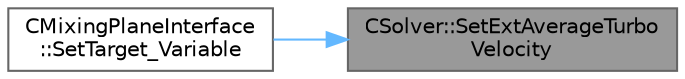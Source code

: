 digraph "CSolver::SetExtAverageTurboVelocity"
{
 // LATEX_PDF_SIZE
  bgcolor="transparent";
  edge [fontname=Helvetica,fontsize=10,labelfontname=Helvetica,labelfontsize=10];
  node [fontname=Helvetica,fontsize=10,shape=box,height=0.2,width=0.4];
  rankdir="RL";
  Node1 [id="Node000001",label="CSolver::SetExtAverageTurbo\lVelocity",height=0.2,width=0.4,color="gray40", fillcolor="grey60", style="filled", fontcolor="black",tooltip="A virtual member."];
  Node1 -> Node2 [id="edge1_Node000001_Node000002",dir="back",color="steelblue1",style="solid",tooltip=" "];
  Node2 [id="Node000002",label="CMixingPlaneInterface\l::SetTarget_Variable",height=0.2,width=0.4,color="grey40", fillcolor="white", style="filled",URL="$classCMixingPlaneInterface.html#a32dfafaa76a1168b0d67f7032f3c78a8",tooltip="Set the variable that has been received from the target mesh into the target mesh."];
}
